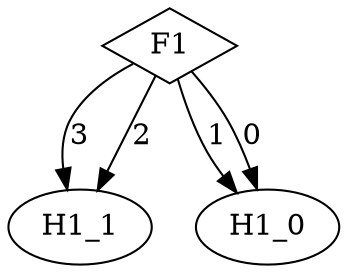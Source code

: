 digraph {
node [label=H1_1,style=""] H1_1
node [label=H1_1,style=""] H1_1
node [label=H1_0,style=""] H1_0
node [label=H1_0,style=""] H1_0
node [label=F1,shape="diamond",style=""] 0

0 -> H1_1 [label="3"]
0 -> H1_1 [label="2"]
0 -> H1_0 [label="1"]
0 -> H1_0 [label="0"]
}